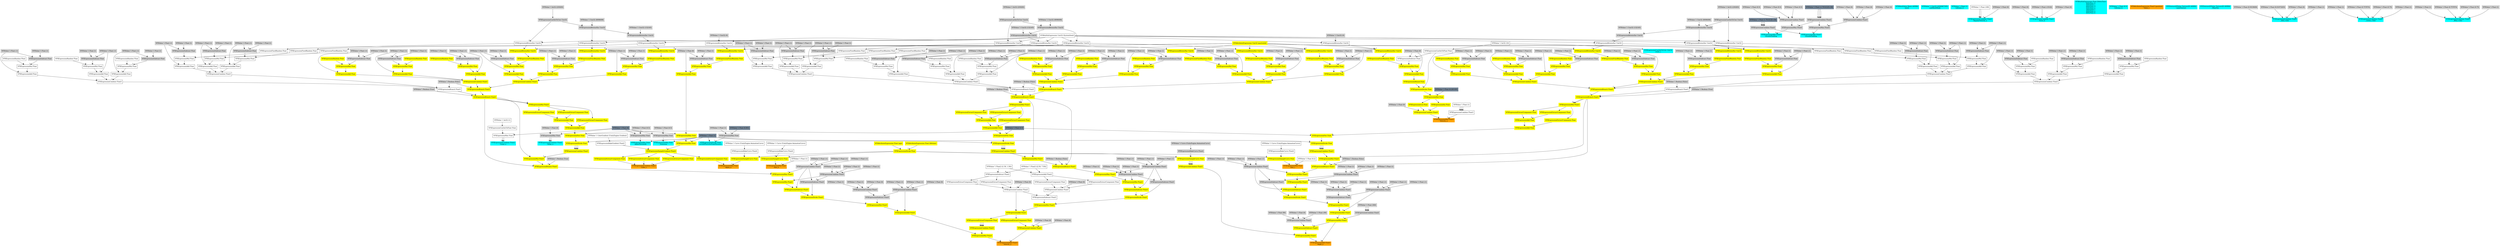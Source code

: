 digraph G {
node0 [shape="box" color="cyan" style="filled" label="VFXExpressionCombine Float2
Count_a"]
node1 [shape="box" label="VFXExpressionMax Float"]
node2 [shape="box" label="VFXExpressionCastIntToFloat Float"]
node3 [shape="box" label="VFXValue`1 Int32 (1)"]
node4 [shape="box" color="lightslategray" style="filled" label="VFXValue`1 Float (0)"]
node5 [shape="box" color="cyan" style="filled" label="VFXExpressionCombine Float2
Delay_a"]
node6 [shape="box" color="lightgray" style="filled" label="VFXExpressionMax Float"]
node7 [shape="box" color="lightgray" style="filled" label="VFXValue`1 Float (0)"]
node8 [shape="box" color="cyan" style="filled" label="VFXExpressionMin Float3
boundsPadding"]
node9 [shape="box" color="lightgray" style="filled" label="VFXExpressionMax Float3"]
node10 [shape="box" color="lightgray" style="filled" label="VFXExpressionCombine Float3"]
node11 [shape="box" color="lightgray" style="filled" label="VFXValue`1 Float (0.5)"]
node12 [shape="box" color="lightgray" style="filled" label="VFXValue`1 Float (0.5)"]
node13 [shape="box" color="lightgray" style="filled" label="VFXValue`1 Float (0.5)"]
node14 [shape="box" color="lightgray" style="filled" label="VFXExpressionCombine Float3"]
node15 [shape="box" color="lightslategray" style="filled" label="VFXValue`1 Float (-1.701412E+38)"]
node16 [shape="box" color="lightgray" style="filled" label="VFXExpressionCombine Float3"]
node17 [shape="box" color="lightslategray" style="filled" label="VFXValue`1 Float (1.701412E+38)"]
node18 [shape="box" color="cyan" style="filled" label="VFXExpressionMin Float3
boundsPadding"]
node19 [shape="box" color="lightgray" style="filled" label="VFXExpressionMax Float3"]
node20 [shape="box" color="lightgray" style="filled" label="VFXExpressionCombine Float3"]
node21 [shape="box" color="lightgray" style="filled" label="VFXValue`1 Float (0)"]
node22 [shape="box" color="lightgray" style="filled" label="VFXValue`1 Float (0)"]
node23 [shape="box" color="lightgray" style="filled" label="VFXValue`1 Float (0)"]
node24 [shape="box" color="cyan" style="filled" label="VFXMeshValue Mesh (40996)
mesh"]
node25 [shape="box" color="cyan" style="filled" label="VFXValue`1 Uint32 (4294967295)
subMeshMask"]
node26 [shape="box" color="orange" style="filled" label="VFXExpressionAdd Float3
Velocity_a"]
node27 [shape="box" color="yellow" style="filled" label="VFXExpressionMul Float3"]
node28 [shape="box" color="yellow" style="filled" label="VFXExpressionCombine Float3"]
node29 [shape="box" color="yellow" style="filled" label="VFXExpressionExtractComponent Float"]
node30 [shape="box" color="yellow" style="filled" label="VFXExpressionAdd Float3"]
node31 [shape="box" label="VFXExpressionCombine Float3"]
node32 [shape="box" label="VFXExpressionExtractComponent Float"]
node33 [shape="box" label="VFXExpressionSubtract Float2"]
node34 [shape="box" label="VFXValue`1 Float2 ((2.50, 7.50))"]
node35 [shape="box" label="VFXValue`1 Float2 ((1.50, 1.50))"]
node36 [shape="box" label="VFXExpressionExtractComponent Float"]
node37 [shape="box" color="lightgray" style="filled" label="VFXValue`1 Float (0)"]
node38 [shape="box" color="yellow" style="filled" label="VFXExpressionMul Float3"]
node39 [shape="box" color="yellow" style="filled" label="VFXExpressionDivide Float3"]
node40 [shape="box" color="yellow" style="filled" label="VFXExpressionSubtract Float3"]
node41 [shape="box" color="yellow" style="filled" label="VFXExpressionMin Float3"]
node42 [shape="box" color="yellow" style="filled" label="VFXExpressionMax Float3"]
node43 [shape="box" color="yellow" style="filled" label="VFXExpressionBranch Float3"]
node44 [shape="box" color="lightgray" style="filled" label="VFXValue`1 Boolean (False)"]
node45 [shape="box" color="yellow" style="filled" label="VFXExpressionMul Float3"]
node46 [shape="box" color="yellow" style="filled" label="VFXExpressionBranch Float3"]
node47 [shape="box" color="lightgray" style="filled" label="VFXValue`1 Boolean (True)"]
node48 [shape="box" color="yellow" style="filled" label="VFXExpressionBranch Float3"]
node49 [shape="box" color="lightgray" style="filled" label="VFXValue`1 Boolean (False)"]
node50 [shape="box" color="yellow" style="filled" label="VFXExpressionCombine Float3"]
node51 [shape="box" color="yellow" style="filled" label="VFXExpressionAdd Float"]
node52 [shape="box" color="lightgray" style="filled" label="VFXValue`1 Float (-1)"]
node53 [shape="box" color="yellow" style="filled" label="VFXExpressionMul Float"]
node54 [shape="box" color="yellow" style="filled" label="VFXExpressionFixedRandom Float"]
node55 [shape="box" color="yellow" style="filled" label="VFXExpressionBitwiseXor Uint32"]
node56 [shape="box" color="yellow" style="filled" label="VFXAttributeExpression Uint32 (particleId)"]
node57 [shape="box" label="VFXExpressionBitwiseXor Uint32"]
node58 [shape="box" color="lightgray" style="filled" label="VFXExpressionCastIntToUint Uint32"]
node59 [shape="box" color="lightgray" style="filled" label="VFXValue`1 Int32 (230283)"]
node60 [shape="box" label="VFXBuiltInExpression Uint32 (SystemSeed)"]
node61 [shape="box" color="lightgray" style="filled" label="VFXExpressionSubtract Float"]
node62 [shape="box" color="lightgray" style="filled" label="VFXValue`1 Float (1)"]
node63 [shape="box" color="yellow" style="filled" label="VFXExpressionAdd Float"]
node64 [shape="box" color="lightgray" style="filled" label="VFXValue`1 Float (-1)"]
node65 [shape="box" color="yellow" style="filled" label="VFXExpressionMul Float"]
node66 [shape="box" color="yellow" style="filled" label="VFXExpressionFixedRandom Float"]
node67 [shape="box" color="yellow" style="filled" label="VFXExpressionBitwiseXor Uint32"]
node68 [shape="box" label="VFXExpressionBitwiseXor Uint32"]
node69 [shape="box" color="lightgray" style="filled" label="VFXExpressionBitwiseXor Uint32"]
node70 [shape="box" color="lightgray" style="filled" label="VFXValue`1 Uint32 (8098498)"]
node71 [shape="box" color="lightgray" style="filled" label="VFXExpressionSubtract Float"]
node72 [shape="box" color="lightgray" style="filled" label="VFXValue`1 Float (1)"]
node73 [shape="box" color="yellow" style="filled" label="VFXExpressionAdd Float"]
node74 [shape="box" color="lightgray" style="filled" label="VFXValue`1 Float (-1)"]
node75 [shape="box" color="yellow" style="filled" label="VFXExpressionMul Float"]
node76 [shape="box" color="yellow" style="filled" label="VFXExpressionFixedRandom Float"]
node77 [shape="box" color="yellow" style="filled" label="VFXExpressionBitwiseXor Uint32"]
node78 [shape="box" label="VFXExpressionBitwiseXor Uint32"]
node79 [shape="box" color="lightgray" style="filled" label="VFXExpressionBitwiseXor Uint32"]
node80 [shape="box" color="lightgray" style="filled" label="VFXValue`1 Uint32 (132165)"]
node81 [shape="box" color="lightgray" style="filled" label="VFXExpressionSubtract Float"]
node82 [shape="box" color="lightgray" style="filled" label="VFXValue`1 Float (1)"]
node83 [shape="box" color="yellow" style="filled" label="VFXExpressionCombine Float3"]
node84 [shape="box" color="yellow" style="filled" label="VFXExpressionAdd Float"]
node85 [shape="box" color="lightgray" style="filled" label="VFXValue`1 Float (-1)"]
node86 [shape="box" color="yellow" style="filled" label="VFXExpressionMul Float"]
node87 [shape="box" color="yellow" style="filled" label="VFXExpressionRandom Float"]
node88 [shape="box" color="lightgray" style="filled" label="VFXExpressionSubtract Float"]
node89 [shape="box" color="lightgray" style="filled" label="VFXValue`1 Float (1)"]
node90 [shape="box" color="yellow" style="filled" label="VFXExpressionAdd Float"]
node91 [shape="box" color="lightgray" style="filled" label="VFXValue`1 Float (-1)"]
node92 [shape="box" color="yellow" style="filled" label="VFXExpressionMul Float"]
node93 [shape="box" color="yellow" style="filled" label="VFXExpressionRandom Float"]
node94 [shape="box" color="lightgray" style="filled" label="VFXExpressionSubtract Float"]
node95 [shape="box" color="lightgray" style="filled" label="VFXValue`1 Float (1)"]
node96 [shape="box" color="yellow" style="filled" label="VFXExpressionAdd Float"]
node97 [shape="box" color="lightgray" style="filled" label="VFXValue`1 Float (-1)"]
node98 [shape="box" color="yellow" style="filled" label="VFXExpressionMul Float"]
node99 [shape="box" color="yellow" style="filled" label="VFXExpressionRandom Float"]
node100 [shape="box" color="lightgray" style="filled" label="VFXExpressionSubtract Float"]
node101 [shape="box" color="lightgray" style="filled" label="VFXValue`1 Float (1)"]
node102 [shape="box" label="VFXExpressionBranch Float3"]
node103 [shape="box" label="VFXExpressionCombine Float3"]
node104 [shape="box" label="VFXExpressionAdd Float"]
node105 [shape="box" color="lightgray" style="filled" label="VFXValue`1 Float (-1)"]
node106 [shape="box" label="VFXExpressionMul Float"]
node107 [shape="box" label="VFXExpressionFixedRandom Float"]
node108 [shape="box" color="lightgray" style="filled" label="VFXExpressionSubtract Float"]
node109 [shape="box" color="lightgray" style="filled" label="VFXValue`1 Float (1)"]
node110 [shape="box" label="VFXExpressionAdd Float"]
node111 [shape="box" color="lightgray" style="filled" label="VFXValue`1 Float (-1)"]
node112 [shape="box" label="VFXExpressionMul Float"]
node113 [shape="box" label="VFXExpressionFixedRandom Float"]
node114 [shape="box" color="lightgray" style="filled" label="VFXExpressionSubtract Float"]
node115 [shape="box" color="lightgray" style="filled" label="VFXValue`1 Float (1)"]
node116 [shape="box" label="VFXExpressionAdd Float"]
node117 [shape="box" color="lightgray" style="filled" label="VFXValue`1 Float (-1)"]
node118 [shape="box" label="VFXExpressionMul Float"]
node119 [shape="box" label="VFXExpressionFixedRandom Float"]
node120 [shape="box" color="lightgray" style="filled" label="VFXExpressionSubtract Float"]
node121 [shape="box" color="lightgray" style="filled" label="VFXValue`1 Float (1)"]
node122 [shape="box" label="VFXExpressionCombine Float3"]
node123 [shape="box" label="VFXExpressionAdd Float"]
node124 [shape="box" color="lightgray" style="filled" label="VFXValue`1 Float (-1)"]
node125 [shape="box" label="VFXExpressionMul Float"]
node126 [shape="box" label="VFXExpressionRandom Float"]
node127 [shape="box" color="lightgray" style="filled" label="VFXExpressionSubtract Float"]
node128 [shape="box" color="lightgray" style="filled" label="VFXValue`1 Float (1)"]
node129 [shape="box" label="VFXExpressionAdd Float"]
node130 [shape="box" color="lightgray" style="filled" label="VFXValue`1 Float (-1)"]
node131 [shape="box" label="VFXExpressionMul Float"]
node132 [shape="box" label="VFXExpressionRandom Float"]
node133 [shape="box" color="lightgray" style="filled" label="VFXExpressionSubtract Float"]
node134 [shape="box" color="lightgray" style="filled" label="VFXValue`1 Float (1)"]
node135 [shape="box" label="VFXExpressionAdd Float"]
node136 [shape="box" color="lightgray" style="filled" label="VFXValue`1 Float (-1)"]
node137 [shape="box" label="VFXExpressionMul Float"]
node138 [shape="box" label="VFXExpressionRandom Float"]
node139 [shape="box" color="lightgray" style="filled" label="VFXExpressionSubtract Float"]
node140 [shape="box" color="lightgray" style="filled" label="VFXValue`1 Float (1)"]
node141 [shape="box" color="yellow" style="filled" label="VFXExpressionCombine Float3"]
node142 [shape="box" color="yellow" style="filled" label="VFXExpressionDivide Float"]
node143 [shape="box" color="lightslategray" style="filled" label="VFXValue`1 Float (1)"]
node144 [shape="box" color="yellow" style="filled" label="VFXExpressionPow Float"]
node145 [shape="box" color="yellow" style="filled" label="VFXExpressionAdd Float"]
node146 [shape="box" color="yellow" style="filled" label="VFXExpressionAdd Float"]
node147 [shape="box" color="yellow" style="filled" label="VFXExpressionExtractComponent Float"]
node148 [shape="box" color="yellow" style="filled" label="VFXExpressionMul Float3"]
node149 [shape="box" color="yellow" style="filled" label="VFXExpressionExtractComponent Float"]
node150 [shape="box" color="yellow" style="filled" label="VFXExpressionExtractComponent Float"]
node151 [shape="box" color="lightslategray" style="filled" label="VFXValue`1 Float (0.5)"]
node152 [shape="box" color="lightgray" style="filled" label="VFXExpressionCombine Float3"]
node153 [shape="box" color="lightgray" style="filled" label="VFXValue`1 Float (-1)"]
node154 [shape="box" color="lightgray" style="filled" label="VFXValue`1 Float (-1)"]
node155 [shape="box" color="lightgray" style="filled" label="VFXValue`1 Float (-1)"]
node156 [shape="box" color="lightgray" style="filled" label="VFXExpressionCombine Float3"]
node157 [shape="box" color="lightgray" style="filled" label="VFXValue`1 Float (1)"]
node158 [shape="box" color="lightgray" style="filled" label="VFXValue`1 Float (1)"]
node159 [shape="box" color="lightgray" style="filled" label="VFXValue`1 Float (1)"]
node160 [shape="box" color="lightgray" style="filled" label="VFXExpressionSubtract Float3"]
node161 [shape="box" label="VFXExpressionSubtract Float3"]
node162 [shape="box" label="VFXExpressionCombine Float3"]
node163 [shape="box" label="VFXExpressionExtractComponent Float"]
node164 [shape="box" label="VFXExpressionAdd Float2"]
node165 [shape="box" label="VFXExpressionExtractComponent Float"]
node166 [shape="box" color="lightgray" style="filled" label="VFXValue`1 Float (0)"]
node167 [shape="box" color="yellow" style="filled" label="VFXExpressionAdd Float3"]
node168 [shape="box" color="lightgray" style="filled" label="VFXExpressionCombine Float3"]
node169 [shape="box" color="lightgray" style="filled" label="VFXValue`1 Float (-1)"]
node170 [shape="box" color="lightgray" style="filled" label="VFXValue`1 Float (0)"]
node171 [shape="box" color="lightgray" style="filled" label="VFXValue`1 Float (-1)"]
node172 [shape="box" color="yellow" style="filled" label="VFXExpressionMul Float3"]
node173 [shape="box" color="yellow" style="filled" label="VFXExpressionDivide Float3"]
node174 [shape="box" color="yellow" style="filled" label="VFXExpressionSubtract Float3"]
node175 [shape="box" color="yellow" style="filled" label="VFXExpressionMin Float3"]
node176 [shape="box" color="yellow" style="filled" label="VFXExpressionMax Float3"]
node177 [shape="box" color="yellow" style="filled" label="VFXExpressionBranch Float3"]
node178 [shape="box" color="lightgray" style="filled" label="VFXValue`1 Boolean (True)"]
node179 [shape="box" color="yellow" style="filled" label="VFXExpressionMul Float3"]
node180 [shape="box" color="yellow" style="filled" label="VFXExpressionBranch Float3"]
node181 [shape="box" color="lightgray" style="filled" label="VFXValue`1 Boolean (True)"]
node182 [shape="box" color="yellow" style="filled" label="VFXExpressionBranch Float3"]
node183 [shape="box" color="lightgray" style="filled" label="VFXValue`1 Boolean (False)"]
node184 [shape="box" color="yellow" style="filled" label="VFXExpressionCombine Float3"]
node185 [shape="box" color="yellow" style="filled" label="VFXExpressionAdd Float"]
node186 [shape="box" color="lightgray" style="filled" label="VFXValue`1 Float (-1)"]
node187 [shape="box" color="yellow" style="filled" label="VFXExpressionMul Float"]
node188 [shape="box" color="yellow" style="filled" label="VFXExpressionFixedRandom Float"]
node189 [shape="box" color="yellow" style="filled" label="VFXExpressionBitwiseXor Uint32"]
node190 [shape="box" label="VFXExpressionBitwiseXor Uint32"]
node191 [shape="box" color="lightgray" style="filled" label="VFXExpressionCastIntToUint Uint32"]
node192 [shape="box" color="lightgray" style="filled" label="VFXValue`1 Int32 (230283)"]
node193 [shape="box" color="lightgray" style="filled" label="VFXExpressionSubtract Float"]
node194 [shape="box" color="lightgray" style="filled" label="VFXValue`1 Float (1)"]
node195 [shape="box" color="yellow" style="filled" label="VFXExpressionAdd Float"]
node196 [shape="box" color="lightgray" style="filled" label="VFXValue`1 Float (-1)"]
node197 [shape="box" color="yellow" style="filled" label="VFXExpressionMul Float"]
node198 [shape="box" color="yellow" style="filled" label="VFXExpressionFixedRandom Float"]
node199 [shape="box" color="yellow" style="filled" label="VFXExpressionBitwiseXor Uint32"]
node200 [shape="box" label="VFXExpressionBitwiseXor Uint32"]
node201 [shape="box" color="lightgray" style="filled" label="VFXExpressionBitwiseXor Uint32"]
node202 [shape="box" color="lightgray" style="filled" label="VFXValue`1 Uint32 (8098498)"]
node203 [shape="box" color="lightgray" style="filled" label="VFXExpressionSubtract Float"]
node204 [shape="box" color="lightgray" style="filled" label="VFXValue`1 Float (1)"]
node205 [shape="box" color="yellow" style="filled" label="VFXExpressionAdd Float"]
node206 [shape="box" color="lightgray" style="filled" label="VFXValue`1 Float (-1)"]
node207 [shape="box" color="yellow" style="filled" label="VFXExpressionMul Float"]
node208 [shape="box" color="yellow" style="filled" label="VFXExpressionFixedRandom Float"]
node209 [shape="box" color="yellow" style="filled" label="VFXExpressionBitwiseXor Uint32"]
node210 [shape="box" label="VFXExpressionBitwiseXor Uint32"]
node211 [shape="box" color="lightgray" style="filled" label="VFXExpressionBitwiseXor Uint32"]
node212 [shape="box" color="lightgray" style="filled" label="VFXValue`1 Uint32 (132165)"]
node213 [shape="box" color="lightgray" style="filled" label="VFXExpressionSubtract Float"]
node214 [shape="box" color="lightgray" style="filled" label="VFXValue`1 Float (1)"]
node215 [shape="box" color="yellow" style="filled" label="VFXExpressionCombine Float3"]
node216 [shape="box" color="yellow" style="filled" label="VFXExpressionAdd Float"]
node217 [shape="box" color="lightgray" style="filled" label="VFXValue`1 Float (-1)"]
node218 [shape="box" color="yellow" style="filled" label="VFXExpressionMul Float"]
node219 [shape="box" color="yellow" style="filled" label="VFXExpressionRandom Float"]
node220 [shape="box" color="lightgray" style="filled" label="VFXExpressionSubtract Float"]
node221 [shape="box" color="lightgray" style="filled" label="VFXValue`1 Float (1)"]
node222 [shape="box" color="yellow" style="filled" label="VFXExpressionAdd Float"]
node223 [shape="box" color="lightgray" style="filled" label="VFXValue`1 Float (-1)"]
node224 [shape="box" color="yellow" style="filled" label="VFXExpressionMul Float"]
node225 [shape="box" color="yellow" style="filled" label="VFXExpressionRandom Float"]
node226 [shape="box" color="lightgray" style="filled" label="VFXExpressionSubtract Float"]
node227 [shape="box" color="lightgray" style="filled" label="VFXValue`1 Float (1)"]
node228 [shape="box" color="yellow" style="filled" label="VFXExpressionAdd Float"]
node229 [shape="box" color="lightgray" style="filled" label="VFXValue`1 Float (-1)"]
node230 [shape="box" color="yellow" style="filled" label="VFXExpressionMul Float"]
node231 [shape="box" color="yellow" style="filled" label="VFXExpressionRandom Float"]
node232 [shape="box" color="lightgray" style="filled" label="VFXExpressionSubtract Float"]
node233 [shape="box" color="lightgray" style="filled" label="VFXValue`1 Float (1)"]
node234 [shape="box" label="VFXExpressionBranch Float3"]
node235 [shape="box" label="VFXExpressionCombine Float3"]
node236 [shape="box" label="VFXExpressionAdd Float"]
node237 [shape="box" color="lightgray" style="filled" label="VFXValue`1 Float (-1)"]
node238 [shape="box" label="VFXExpressionMul Float"]
node239 [shape="box" label="VFXExpressionFixedRandom Float"]
node240 [shape="box" color="lightgray" style="filled" label="VFXExpressionSubtract Float"]
node241 [shape="box" color="lightgray" style="filled" label="VFXValue`1 Float (1)"]
node242 [shape="box" label="VFXExpressionAdd Float"]
node243 [shape="box" color="lightgray" style="filled" label="VFXValue`1 Float (-1)"]
node244 [shape="box" label="VFXExpressionMul Float"]
node245 [shape="box" label="VFXExpressionFixedRandom Float"]
node246 [shape="box" color="lightgray" style="filled" label="VFXExpressionSubtract Float"]
node247 [shape="box" color="lightgray" style="filled" label="VFXValue`1 Float (1)"]
node248 [shape="box" label="VFXExpressionAdd Float"]
node249 [shape="box" color="lightgray" style="filled" label="VFXValue`1 Float (-1)"]
node250 [shape="box" label="VFXExpressionMul Float"]
node251 [shape="box" label="VFXExpressionFixedRandom Float"]
node252 [shape="box" color="lightgray" style="filled" label="VFXExpressionSubtract Float"]
node253 [shape="box" color="lightgray" style="filled" label="VFXValue`1 Float (1)"]
node254 [shape="box" label="VFXExpressionCombine Float3"]
node255 [shape="box" label="VFXExpressionAdd Float"]
node256 [shape="box" color="lightgray" style="filled" label="VFXValue`1 Float (-1)"]
node257 [shape="box" label="VFXExpressionMul Float"]
node258 [shape="box" label="VFXExpressionRandom Float"]
node259 [shape="box" color="lightgray" style="filled" label="VFXExpressionSubtract Float"]
node260 [shape="box" color="lightgray" style="filled" label="VFXValue`1 Float (1)"]
node261 [shape="box" label="VFXExpressionAdd Float"]
node262 [shape="box" color="lightgray" style="filled" label="VFXValue`1 Float (-1)"]
node263 [shape="box" label="VFXExpressionMul Float"]
node264 [shape="box" label="VFXExpressionRandom Float"]
node265 [shape="box" color="lightgray" style="filled" label="VFXExpressionSubtract Float"]
node266 [shape="box" color="lightgray" style="filled" label="VFXValue`1 Float (1)"]
node267 [shape="box" label="VFXExpressionAdd Float"]
node268 [shape="box" color="lightgray" style="filled" label="VFXValue`1 Float (-1)"]
node269 [shape="box" label="VFXExpressionMul Float"]
node270 [shape="box" label="VFXExpressionRandom Float"]
node271 [shape="box" color="lightgray" style="filled" label="VFXExpressionSubtract Float"]
node272 [shape="box" color="lightgray" style="filled" label="VFXValue`1 Float (1)"]
node273 [shape="box" color="yellow" style="filled" label="VFXExpressionCombine Float3"]
node274 [shape="box" color="yellow" style="filled" label="VFXExpressionDivide Float"]
node275 [shape="box" color="yellow" style="filled" label="VFXExpressionPow Float"]
node276 [shape="box" color="yellow" style="filled" label="VFXExpressionAdd Float"]
node277 [shape="box" color="yellow" style="filled" label="VFXExpressionAdd Float"]
node278 [shape="box" color="yellow" style="filled" label="VFXExpressionExtractComponent Float"]
node279 [shape="box" color="yellow" style="filled" label="VFXExpressionMul Float3"]
node280 [shape="box" color="yellow" style="filled" label="VFXExpressionExtractComponent Float"]
node281 [shape="box" color="yellow" style="filled" label="VFXExpressionExtractComponent Float"]
node282 [shape="box" color="lightgray" style="filled" label="VFXExpressionCombine Float3"]
node283 [shape="box" color="lightgray" style="filled" label="VFXValue`1 Float (-1)"]
node284 [shape="box" color="lightgray" style="filled" label="VFXValue`1 Float (-1)"]
node285 [shape="box" color="lightgray" style="filled" label="VFXValue`1 Float (-1)"]
node286 [shape="box" color="lightgray" style="filled" label="VFXExpressionCombine Float3"]
node287 [shape="box" color="lightgray" style="filled" label="VFXValue`1 Float (1)"]
node288 [shape="box" color="lightgray" style="filled" label="VFXValue`1 Float (1)"]
node289 [shape="box" color="lightgray" style="filled" label="VFXValue`1 Float (1)"]
node290 [shape="box" color="lightgray" style="filled" label="VFXExpressionSubtract Float3"]
node291 [shape="box" color="lightgray" style="filled" label="VFXExpressionSubtract Float3"]
node292 [shape="box" color="lightgray" style="filled" label="VFXExpressionCombine Float3"]
node293 [shape="box" color="lightgray" style="filled" label="VFXValue`1 Float (1)"]
node294 [shape="box" color="lightgray" style="filled" label="VFXValue`1 Float (0)"]
node295 [shape="box" color="lightgray" style="filled" label="VFXValue`1 Float (1)"]
node296 [shape="box" color="yellow" style="filled" label="VFXExpressionCombine Float3"]
node297 [shape="box" color="lightgray" style="filled" label="VFXValue`1 Float (0)"]
node298 [shape="box" color="yellow" style="filled" label="VFXExpressionExtractComponent Float"]
node299 [shape="box" color="lightgray" style="filled" label="VFXValue`1 Float (0)"]
node300 [shape="box" color="cyan" style="filled" label="VFXValue`1 Float (1)
Lifetime_b"]
node301 [shape="box" color="cyan" style="filled" label="VFXExpressionCombine Float3
AngularVelocity_a"]
node302 [shape="box" label="VFXValue`1 Float (180)"]
node303 [shape="box" color="lightgray" style="filled" label="VFXValue`1 Float (0)"]
node304 [shape="box" color="cyan" style="filled" label="VFXExpressionCombine Float3
Force_b"]
node305 [shape="box" color="lightgray" style="filled" label="VFXValue`1 Float (0)"]
node306 [shape="box" color="lightgray" style="filled" label="VFXValue`1 Float (-19.62)"]
node307 [shape="box" color="lightgray" style="filled" label="VFXValue`1 Float (0)"]
node308 [shape="box" color="cyan" style="filled" label="VFXBuiltInExpression Float (DeltaTime)
deltaTime_b
deltaTime_c
deltaTime_d
deltaTime_e
deltaTime_f
deltaTime_a
deltaTime_b"]
node309 [shape="box" color="cyan" style="filled" label="VFXExpressionCastIntToUint Uint32
count_c"]
node310 [shape="box" label="VFXValue`1 Int32 (16)"]
node311 [shape="box" color="orange" style="filled" label="VFXExpressionMul Float3
Velocity_a"]
node312 [shape="box" color="yellow" style="filled" label="VFXExpressionCombine Float3"]
node313 [shape="box" color="yellow" style="filled" label="VFXExpressionSin Float"]
node314 [shape="box" color="yellow" style="filled" label="VFXExpressionMul Float"]
node315 [shape="box" color="yellow" style="filled" label="VFXExpressionDivide Float"]
node316 [shape="box" color="yellow" style="filled" label="VFXExpressionRound Float"]
node317 [shape="box" color="yellow" style="filled" label="VFXExpressionAdd Float"]
node318 [shape="box" color="lightgray" style="filled" label="VFXValue`1 Float (0)"]
node319 [shape="box" color="yellow" style="filled" label="VFXExpressionMul Float"]
node320 [shape="box" color="yellow" style="filled" label="VFXExpressionFixedRandom Float"]
node321 [shape="box" color="yellow" style="filled" label="VFXExpressionBitwiseXor Uint32"]
node322 [shape="box" label="VFXExpressionBitwiseXor Uint32"]
node323 [shape="box" color="lightgray" style="filled" label="VFXValue`1 Uint32 (0)"]
node324 [shape="box" label="VFXExpressionSubtract Float"]
node325 [shape="box" label="VFXExpressionCastIntToFloat Float"]
node326 [shape="box" color="lightslategray" style="filled" label="VFXValue`1 Float (6.283185)"]
node327 [shape="box" color="yellow" style="filled" label="VFXExpressionCos Float"]
node328 [shape="box" color="lightgray" style="filled" label="VFXValue`1 Float (0)"]
node329 [shape="box" label="VFXExpressionCombine Float3"]
node330 [shape="box" label="VFXValue`1 Float (1)"]
node331 [shape="box" color="cyan" style="filled" label="VFXValue`1 Float (0.5)
Lifetime_b"]
node332 [shape="box" color="orange" style="filled" label="VFXAttributeExpression Float3 (position)
Value_c"]
node333 [shape="box" color="orange" style="filled" label="VFXExpressionMul Float
Size_b"]
node334 [shape="box" color="yellow" style="filled" label="VFXExpressionSampleCurve Float"]
node335 [shape="box" label="VFXExpressionBakeCurve Float4"]
node336 [shape="box" label="VFXValue`1 Curve (UnityEngine.AnimationCurve)"]
node337 [shape="box" color="yellow" style="filled" label="VFXExpressionDivide Float"]
node338 [shape="box" color="yellow" style="filled" label="VFXAttributeExpression Float (age)"]
node339 [shape="box" color="yellow" style="filled" label="VFXAttributeExpression Float (lifetime)"]
node340 [shape="box" label="VFXValue`1 Float (1)"]
node341 [shape="box" color="orange" style="filled" label="VFXExpressionCombine Float3
Color_c"]
node342 [shape="box" color="yellow" style="filled" label="VFXExpressionExtractComponent Float"]
node343 [shape="box" color="yellow" style="filled" label="VFXExpressionSampleGradient Float4"]
node344 [shape="box" label="VFXExpressionBakeGradient Float2"]
node345 [shape="box" label="VFXValue`1 ColorGradient (UnityEngine.Gradient)"]
node346 [shape="box" color="yellow" style="filled" label="VFXExpressionMin Float"]
node347 [shape="box" color="yellow" style="filled" label="VFXExpressionMax Float"]
node348 [shape="box" color="yellow" style="filled" label="VFXExpressionAdd Float"]
node349 [shape="box" color="lightgray" style="filled" label="VFXValue`1 Float (0)"]
node350 [shape="box" color="yellow" style="filled" label="VFXExpressionMul Float"]
node351 [shape="box" color="yellow" style="filled" label="VFXExpressionFixedRandom Float"]
node352 [shape="box" color="yellow" style="filled" label="VFXExpressionBitwiseXor Uint32"]
node353 [shape="box" label="VFXExpressionBitwiseXor Uint32"]
node354 [shape="box" color="lightgray" style="filled" label="VFXValue`1 Uint32 (0)"]
node355 [shape="box" color="lightgray" style="filled" label="VFXExpressionSubtract Float"]
node356 [shape="box" color="lightgray" style="filled" label="VFXValue`1 Float (1)"]
node357 [shape="box" color="yellow" style="filled" label="VFXExpressionExtractComponent Float"]
node358 [shape="box" color="yellow" style="filled" label="VFXExpressionExtractComponent Float"]
node359 [shape="box" color="orange" style="filled" label="VFXExpressionMul Float
Alpha_d"]
node360 [shape="box" color="yellow" style="filled" label="VFXExpressionExtractComponent Float"]
node361 [shape="box" color="yellow" style="filled" label="VFXExpressionSampleCurve Float"]
node362 [shape="box" label="VFXExpressionBakeCurve Float4"]
node363 [shape="box" label="VFXValue`1 Curve (UnityEngine.AnimationCurve)"]
node364 [shape="box" color="cyan" style="filled" label="VFXExpressionMin Float
alphaThreshold"]
node365 [shape="box" color="lightgray" style="filled" label="VFXExpressionMax Float"]
node366 [shape="box" color="lightgray" style="filled" label="VFXValue`1 Float (0.5)"]
node367 [shape="box" color="cyan" style="filled" label="VFXExpressionDivide Float
invSoftParticlesFadeDistance"]
node368 [shape="box" color="lightgray" style="filled" label="VFXExpressionMax Float"]
node369 [shape="box" color="lightgray" style="filled" label="VFXValue`1 Float (1)"]
node370 [shape="box" color="lightslategray" style="filled" label="VFXValue`1 Float (0.001)"]
node371 [shape="box" color="cyan" style="filled" label="VFXTexture2DValue Texture2D (40992)
mainTexture"]
node372 [shape="box" color="orange" style="filled" label="VFXExpressionAdd Float3
Angle_a"]
node373 [shape="box" color="yellow" style="filled" label="VFXExpressionMul Float3"]
node374 [shape="box" color="yellow" style="filled" label="VFXExpressionAdd Float3"]
node375 [shape="box" color="lightgray" style="filled" label="VFXExpressionCombine Float3"]
node376 [shape="box" color="lightgray" style="filled" label="VFXValue`1 Float (-1)"]
node377 [shape="box" color="lightgray" style="filled" label="VFXValue`1 Float (-1)"]
node378 [shape="box" color="lightgray" style="filled" label="VFXValue`1 Float (-1)"]
node379 [shape="box" color="yellow" style="filled" label="VFXExpressionMul Float3"]
node380 [shape="box" color="yellow" style="filled" label="VFXExpressionDivide Float3"]
node381 [shape="box" color="yellow" style="filled" label="VFXExpressionSubtract Float3"]
node382 [shape="box" color="yellow" style="filled" label="VFXExpressionMin Float3"]
node383 [shape="box" color="yellow" style="filled" label="VFXExpressionMax Float3"]
node384 [shape="box" color="yellow" style="filled" label="VFXExpressionBranch Float3"]
node385 [shape="box" color="lightgray" style="filled" label="VFXValue`1 Boolean (False)"]
node386 [shape="box" color="yellow" style="filled" label="VFXExpressionMul Float3"]
node387 [shape="box" color="yellow" style="filled" label="VFXExpressionBranch Float3"]
node388 [shape="box" color="lightgray" style="filled" label="VFXValue`1 Boolean (True)"]
node389 [shape="box" color="yellow" style="filled" label="VFXExpressionBranch Float3"]
node390 [shape="box" color="lightgray" style="filled" label="VFXValue`1 Boolean (False)"]
node391 [shape="box" color="yellow" style="filled" label="VFXExpressionCombine Float3"]
node392 [shape="box" color="yellow" style="filled" label="VFXExpressionAdd Float"]
node393 [shape="box" color="lightgray" style="filled" label="VFXValue`1 Float (-1)"]
node394 [shape="box" color="yellow" style="filled" label="VFXExpressionMul Float"]
node395 [shape="box" color="yellow" style="filled" label="VFXExpressionFixedRandom Float"]
node396 [shape="box" color="yellow" style="filled" label="VFXExpressionBitwiseXor Uint32"]
node397 [shape="box" label="VFXExpressionBitwiseXor Uint32"]
node398 [shape="box" color="lightgray" style="filled" label="VFXExpressionCastIntToUint Uint32"]
node399 [shape="box" color="lightgray" style="filled" label="VFXValue`1 Int32 (230283)"]
node400 [shape="box" color="lightgray" style="filled" label="VFXExpressionSubtract Float"]
node401 [shape="box" color="lightgray" style="filled" label="VFXValue`1 Float (1)"]
node402 [shape="box" color="yellow" style="filled" label="VFXExpressionAdd Float"]
node403 [shape="box" color="lightgray" style="filled" label="VFXValue`1 Float (-1)"]
node404 [shape="box" color="yellow" style="filled" label="VFXExpressionMul Float"]
node405 [shape="box" color="yellow" style="filled" label="VFXExpressionFixedRandom Float"]
node406 [shape="box" color="yellow" style="filled" label="VFXExpressionBitwiseXor Uint32"]
node407 [shape="box" label="VFXExpressionBitwiseXor Uint32"]
node408 [shape="box" color="lightgray" style="filled" label="VFXExpressionBitwiseXor Uint32"]
node409 [shape="box" color="lightgray" style="filled" label="VFXValue`1 Uint32 (8098498)"]
node410 [shape="box" color="lightgray" style="filled" label="VFXExpressionSubtract Float"]
node411 [shape="box" color="lightgray" style="filled" label="VFXValue`1 Float (1)"]
node412 [shape="box" color="yellow" style="filled" label="VFXExpressionAdd Float"]
node413 [shape="box" color="lightgray" style="filled" label="VFXValue`1 Float (-1)"]
node414 [shape="box" color="yellow" style="filled" label="VFXExpressionMul Float"]
node415 [shape="box" color="yellow" style="filled" label="VFXExpressionFixedRandom Float"]
node416 [shape="box" color="yellow" style="filled" label="VFXExpressionBitwiseXor Uint32"]
node417 [shape="box" label="VFXExpressionBitwiseXor Uint32"]
node418 [shape="box" color="lightgray" style="filled" label="VFXExpressionBitwiseXor Uint32"]
node419 [shape="box" color="lightgray" style="filled" label="VFXValue`1 Uint32 (132165)"]
node420 [shape="box" color="lightgray" style="filled" label="VFXExpressionSubtract Float"]
node421 [shape="box" color="lightgray" style="filled" label="VFXValue`1 Float (1)"]
node422 [shape="box" color="yellow" style="filled" label="VFXExpressionCombine Float3"]
node423 [shape="box" color="yellow" style="filled" label="VFXExpressionAdd Float"]
node424 [shape="box" color="lightgray" style="filled" label="VFXValue`1 Float (-1)"]
node425 [shape="box" color="yellow" style="filled" label="VFXExpressionMul Float"]
node426 [shape="box" color="yellow" style="filled" label="VFXExpressionRandom Float"]
node427 [shape="box" color="lightgray" style="filled" label="VFXExpressionSubtract Float"]
node428 [shape="box" color="lightgray" style="filled" label="VFXValue`1 Float (1)"]
node429 [shape="box" color="yellow" style="filled" label="VFXExpressionAdd Float"]
node430 [shape="box" color="lightgray" style="filled" label="VFXValue`1 Float (-1)"]
node431 [shape="box" color="yellow" style="filled" label="VFXExpressionMul Float"]
node432 [shape="box" color="yellow" style="filled" label="VFXExpressionRandom Float"]
node433 [shape="box" color="lightgray" style="filled" label="VFXExpressionSubtract Float"]
node434 [shape="box" color="lightgray" style="filled" label="VFXValue`1 Float (1)"]
node435 [shape="box" color="yellow" style="filled" label="VFXExpressionAdd Float"]
node436 [shape="box" color="lightgray" style="filled" label="VFXValue`1 Float (-1)"]
node437 [shape="box" color="yellow" style="filled" label="VFXExpressionMul Float"]
node438 [shape="box" color="yellow" style="filled" label="VFXExpressionRandom Float"]
node439 [shape="box" color="lightgray" style="filled" label="VFXExpressionSubtract Float"]
node440 [shape="box" color="lightgray" style="filled" label="VFXValue`1 Float (1)"]
node441 [shape="box" label="VFXExpressionBranch Float3"]
node442 [shape="box" label="VFXExpressionCombine Float3"]
node443 [shape="box" label="VFXExpressionAdd Float"]
node444 [shape="box" color="lightgray" style="filled" label="VFXValue`1 Float (-1)"]
node445 [shape="box" label="VFXExpressionMul Float"]
node446 [shape="box" label="VFXExpressionFixedRandom Float"]
node447 [shape="box" color="lightgray" style="filled" label="VFXExpressionSubtract Float"]
node448 [shape="box" color="lightgray" style="filled" label="VFXValue`1 Float (1)"]
node449 [shape="box" label="VFXExpressionAdd Float"]
node450 [shape="box" color="lightgray" style="filled" label="VFXValue`1 Float (-1)"]
node451 [shape="box" label="VFXExpressionMul Float"]
node452 [shape="box" label="VFXExpressionFixedRandom Float"]
node453 [shape="box" color="lightgray" style="filled" label="VFXExpressionSubtract Float"]
node454 [shape="box" color="lightgray" style="filled" label="VFXValue`1 Float (1)"]
node455 [shape="box" label="VFXExpressionAdd Float"]
node456 [shape="box" color="lightgray" style="filled" label="VFXValue`1 Float (-1)"]
node457 [shape="box" label="VFXExpressionMul Float"]
node458 [shape="box" label="VFXExpressionFixedRandom Float"]
node459 [shape="box" color="lightgray" style="filled" label="VFXExpressionSubtract Float"]
node460 [shape="box" color="lightgray" style="filled" label="VFXValue`1 Float (1)"]
node461 [shape="box" label="VFXExpressionCombine Float3"]
node462 [shape="box" label="VFXExpressionAdd Float"]
node463 [shape="box" color="lightgray" style="filled" label="VFXValue`1 Float (-1)"]
node464 [shape="box" label="VFXExpressionMul Float"]
node465 [shape="box" label="VFXExpressionRandom Float"]
node466 [shape="box" color="lightgray" style="filled" label="VFXExpressionSubtract Float"]
node467 [shape="box" color="lightgray" style="filled" label="VFXValue`1 Float (1)"]
node468 [shape="box" label="VFXExpressionAdd Float"]
node469 [shape="box" color="lightgray" style="filled" label="VFXValue`1 Float (-1)"]
node470 [shape="box" label="VFXExpressionMul Float"]
node471 [shape="box" label="VFXExpressionRandom Float"]
node472 [shape="box" color="lightgray" style="filled" label="VFXExpressionSubtract Float"]
node473 [shape="box" color="lightgray" style="filled" label="VFXValue`1 Float (1)"]
node474 [shape="box" label="VFXExpressionAdd Float"]
node475 [shape="box" color="lightgray" style="filled" label="VFXValue`1 Float (-1)"]
node476 [shape="box" label="VFXExpressionMul Float"]
node477 [shape="box" label="VFXExpressionRandom Float"]
node478 [shape="box" color="lightgray" style="filled" label="VFXExpressionSubtract Float"]
node479 [shape="box" color="lightgray" style="filled" label="VFXValue`1 Float (1)"]
node480 [shape="box" color="yellow" style="filled" label="VFXExpressionCombine Float3"]
node481 [shape="box" color="yellow" style="filled" label="VFXExpressionDivide Float"]
node482 [shape="box" color="yellow" style="filled" label="VFXExpressionPow Float"]
node483 [shape="box" color="yellow" style="filled" label="VFXExpressionAdd Float"]
node484 [shape="box" color="yellow" style="filled" label="VFXExpressionAdd Float"]
node485 [shape="box" color="yellow" style="filled" label="VFXExpressionExtractComponent Float"]
node486 [shape="box" color="yellow" style="filled" label="VFXExpressionMul Float3"]
node487 [shape="box" color="yellow" style="filled" label="VFXExpressionExtractComponent Float"]
node488 [shape="box" color="yellow" style="filled" label="VFXExpressionExtractComponent Float"]
node489 [shape="box" color="lightgray" style="filled" label="VFXExpressionCombine Float3"]
node490 [shape="box" color="lightgray" style="filled" label="VFXValue`1 Float (-1)"]
node491 [shape="box" color="lightgray" style="filled" label="VFXValue`1 Float (-1)"]
node492 [shape="box" color="lightgray" style="filled" label="VFXValue`1 Float (-1)"]
node493 [shape="box" color="lightgray" style="filled" label="VFXExpressionCombine Float3"]
node494 [shape="box" color="lightgray" style="filled" label="VFXValue`1 Float (1)"]
node495 [shape="box" color="lightgray" style="filled" label="VFXValue`1 Float (1)"]
node496 [shape="box" color="lightgray" style="filled" label="VFXValue`1 Float (1)"]
node497 [shape="box" color="lightgray" style="filled" label="VFXExpressionSubtract Float3"]
node498 [shape="box" color="lightgray" style="filled" label="VFXExpressionSubtract Float3"]
node499 [shape="box" color="lightgray" style="filled" label="VFXExpressionCombine Float3"]
node500 [shape="box" color="lightgray" style="filled" label="VFXValue`1 Float (1)"]
node501 [shape="box" color="lightgray" style="filled" label="VFXValue`1 Float (1)"]
node502 [shape="box" color="lightgray" style="filled" label="VFXValue`1 Float (1)"]
node503 [shape="box" color="lightgray" style="filled" label="VFXExpressionCombine Float3"]
node504 [shape="box" color="lightgray" style="filled" label="VFXValue`1 Float (360)"]
node505 [shape="box" color="yellow" style="filled" label="VFXExpressionMul Float3"]
node506 [shape="box" color="yellow" style="filled" label="VFXExpressionCombine Float3"]
node507 [shape="box" color="yellow" style="filled" label="VFXExpressionSampleCurve Float"]
node508 [shape="box" color="lightgray" style="filled" label="VFXExpressionBakeCurve Float4"]
node509 [shape="box" color="lightgray" style="filled" label="VFXValue`1 Curve (UnityEngine.AnimationCurve)"]
node510 [shape="box" color="yellow" style="filled" label="VFXExpressionSubtract Float3"]
node511 [shape="box" color="lightgray" style="filled" label="VFXExpressionCombine Float3"]
node512 [shape="box" color="lightgray" style="filled" label="VFXValue`1 Float (-90)"]
node513 [shape="box" color="lightgray" style="filled" label="VFXValue`1 Float (90)"]
node514 [shape="box" color="lightgray" style="filled" label="VFXValue`1 Float (0)"]
node515 [shape="box" color="orange" style="filled" label="VFXExpressionMul Float
Size_c"]
node516 [shape="box" label="VFXValue`1 Float (0.2)"]
node517 [shape="box" color="yellow" style="filled" label="VFXExpressionSampleCurve Float"]
node518 [shape="box" label="VFXExpressionBakeCurve Float4"]
node519 [shape="box" label="VFXValue`1 Curve (UnityEngine.AnimationCurve)"]
node520 [shape="box" color="cyan" style="filled" label="VFXTexture2DValue Texture2D (40994)
_MainTex"]
node521 [shape="box" color="cyan" style="filled" label="VFXExpressionCombine Float4
_Red_Color"]
node522 [shape="box" color="lightgray" style="filled" label="VFXValue`1 Float (0.5019608)"]
node523 [shape="box" color="lightgray" style="filled" label="VFXValue`1 Float (0.01673203)"]
node524 [shape="box" color="lightgray" style="filled" label="VFXValue`1 Float (0)"]
node525 [shape="box" color="lightgray" style="filled" label="VFXValue`1 Float (1)"]
node526 [shape="box" color="cyan" style="filled" label="VFXExpressionCombine Float4
_Green_Color"]
node527 [shape="box" color="lightgray" style="filled" label="VFXValue`1 Float (1)"]
node528 [shape="box" color="lightgray" style="filled" label="VFXValue`1 Float (0.757874)"]
node529 [shape="box" color="lightgray" style="filled" label="VFXValue`1 Float (0.75)"]
node530 [shape="box" color="lightgray" style="filled" label="VFXValue`1 Float (1)"]
node531 [shape="box" color="cyan" style="filled" label="VFXExpressionCombine Float4
_Blue_Color"]
node532 [shape="box" color="lightgray" style="filled" label="VFXValue`1 Float (1)"]
node533 [shape="box" color="lightgray" style="filled" label="VFXValue`1 Float (0.757874)"]
node534 [shape="box" color="lightgray" style="filled" label="VFXValue`1 Float (0.75)"]
node535 [shape="box" color="lightgray" style="filled" label="VFXValue`1 Float (1)"]
node536 [shape="box" color="cyan" style="filled" label="VFXExpressionMin Float
_Emission"]
node537 [shape="box" color="lightgray" style="filled" label="VFXExpressionMax Float"]
node538 [shape="box" color="lightgray" style="filled" label="VFXValue`1 Float (0.5)"]
node1 -> node0 [headlabel="0"]
node1 -> node0 [headlabel="1"]
node2 -> node1 [headlabel="0"]
node4 -> node1 [headlabel="1"]
node3 -> node2 
node6 -> node5 [headlabel="0"]
node6 -> node5 [headlabel="1"]
node7 -> node6 [headlabel="0"]
node4 -> node6 [headlabel="1"]
node9 -> node8 [headlabel="0"]
node16 -> node8 [headlabel="1"]
node10 -> node9 [headlabel="0"]
node14 -> node9 [headlabel="1"]
node11 -> node10 [headlabel="0"]
node12 -> node10 [headlabel="1"]
node13 -> node10 [headlabel="2"]
node15 -> node14 [headlabel="0"]
node15 -> node14 [headlabel="1"]
node15 -> node14 [headlabel="2"]
node17 -> node16 [headlabel="0"]
node17 -> node16 [headlabel="1"]
node17 -> node16 [headlabel="2"]
node19 -> node18 [headlabel="0"]
node16 -> node18 [headlabel="1"]
node20 -> node19 [headlabel="0"]
node14 -> node19 [headlabel="1"]
node21 -> node20 [headlabel="0"]
node22 -> node20 [headlabel="1"]
node23 -> node20 [headlabel="2"]
node27 -> node26 [headlabel="0"]
node296 -> node26 [headlabel="1"]
node28 -> node27 [headlabel="0"]
node167 -> node27 [headlabel="1"]
node29 -> node28 [headlabel="0"]
node29 -> node28 [headlabel="1"]
node29 -> node28 [headlabel="2"]
node30 -> node29 
node31 -> node30 [headlabel="0"]
node38 -> node30 [headlabel="1"]
node32 -> node31 [headlabel="0"]
node36 -> node31 [headlabel="1"]
node37 -> node31 [headlabel="2"]
node33 -> node32 
node34 -> node33 [headlabel="0"]
node35 -> node33 [headlabel="1"]
node33 -> node36 
node39 -> node38 [headlabel="0"]
node161 -> node38 [headlabel="1"]
node40 -> node39 [headlabel="0"]
node160 -> node39 [headlabel="1"]
node41 -> node40 [headlabel="0"]
node152 -> node40 [headlabel="1"]
node42 -> node41 [headlabel="0"]
node156 -> node41 [headlabel="1"]
node43 -> node42 [headlabel="0"]
node152 -> node42 [headlabel="1"]
node44 -> node43 [headlabel="0"]
node45 -> node43 [headlabel="1"]
node46 -> node43 [headlabel="2"]
node46 -> node45 [headlabel="0"]
node141 -> node45 [headlabel="1"]
node47 -> node46 [headlabel="0"]
node48 -> node46 [headlabel="1"]
node102 -> node46 [headlabel="2"]
node49 -> node48 [headlabel="0"]
node50 -> node48 [headlabel="1"]
node83 -> node48 [headlabel="2"]
node51 -> node50 [headlabel="0"]
node63 -> node50 [headlabel="1"]
node73 -> node50 [headlabel="2"]
node52 -> node51 [headlabel="0"]
node53 -> node51 [headlabel="1"]
node54 -> node53 [headlabel="0"]
node61 -> node53 [headlabel="1"]
node55 -> node54 
node56 -> node55 [headlabel="0"]
node57 -> node55 [headlabel="1"]
node58 -> node57 [headlabel="0"]
node60 -> node57 [headlabel="1"]
node59 -> node58 
node62 -> node61 [headlabel="0"]
node52 -> node61 [headlabel="1"]
node64 -> node63 [headlabel="0"]
node65 -> node63 [headlabel="1"]
node66 -> node65 [headlabel="0"]
node71 -> node65 [headlabel="1"]
node67 -> node66 
node56 -> node67 [headlabel="0"]
node68 -> node67 [headlabel="1"]
node69 -> node68 [headlabel="0"]
node60 -> node68 [headlabel="1"]
node58 -> node69 [headlabel="0"]
node70 -> node69 [headlabel="1"]
node72 -> node71 [headlabel="0"]
node64 -> node71 [headlabel="1"]
node74 -> node73 [headlabel="0"]
node75 -> node73 [headlabel="1"]
node76 -> node75 [headlabel="0"]
node81 -> node75 [headlabel="1"]
node77 -> node76 
node56 -> node77 [headlabel="0"]
node78 -> node77 [headlabel="1"]
node79 -> node78 [headlabel="0"]
node60 -> node78 [headlabel="1"]
node69 -> node79 [headlabel="0"]
node80 -> node79 [headlabel="1"]
node82 -> node81 [headlabel="0"]
node74 -> node81 [headlabel="1"]
node84 -> node83 [headlabel="0"]
node90 -> node83 [headlabel="1"]
node96 -> node83 [headlabel="2"]
node85 -> node84 [headlabel="0"]
node86 -> node84 [headlabel="1"]
node87 -> node86 [headlabel="0"]
node88 -> node86 [headlabel="1"]
node89 -> node88 [headlabel="0"]
node85 -> node88 [headlabel="1"]
node91 -> node90 [headlabel="0"]
node92 -> node90 [headlabel="1"]
node93 -> node92 [headlabel="0"]
node94 -> node92 [headlabel="1"]
node95 -> node94 [headlabel="0"]
node91 -> node94 [headlabel="1"]
node97 -> node96 [headlabel="0"]
node98 -> node96 [headlabel="1"]
node99 -> node98 [headlabel="0"]
node100 -> node98 [headlabel="1"]
node101 -> node100 [headlabel="0"]
node97 -> node100 [headlabel="1"]
node49 -> node102 [headlabel="0"]
node103 -> node102 [headlabel="1"]
node122 -> node102 [headlabel="2"]
node104 -> node103 [headlabel="0"]
node110 -> node103 [headlabel="1"]
node116 -> node103 [headlabel="2"]
node105 -> node104 [headlabel="0"]
node106 -> node104 [headlabel="1"]
node107 -> node106 [headlabel="0"]
node108 -> node106 [headlabel="1"]
node57 -> node107 
node109 -> node108 [headlabel="0"]
node105 -> node108 [headlabel="1"]
node111 -> node110 [headlabel="0"]
node112 -> node110 [headlabel="1"]
node113 -> node112 [headlabel="0"]
node114 -> node112 [headlabel="1"]
node68 -> node113 
node115 -> node114 [headlabel="0"]
node111 -> node114 [headlabel="1"]
node117 -> node116 [headlabel="0"]
node118 -> node116 [headlabel="1"]
node119 -> node118 [headlabel="0"]
node120 -> node118 [headlabel="1"]
node78 -> node119 
node121 -> node120 [headlabel="0"]
node117 -> node120 [headlabel="1"]
node123 -> node122 [headlabel="0"]
node129 -> node122 [headlabel="1"]
node135 -> node122 [headlabel="2"]
node124 -> node123 [headlabel="0"]
node125 -> node123 [headlabel="1"]
node126 -> node125 [headlabel="0"]
node127 -> node125 [headlabel="1"]
node128 -> node127 [headlabel="0"]
node124 -> node127 [headlabel="1"]
node130 -> node129 [headlabel="0"]
node131 -> node129 [headlabel="1"]
node132 -> node131 [headlabel="0"]
node133 -> node131 [headlabel="1"]
node134 -> node133 [headlabel="0"]
node130 -> node133 [headlabel="1"]
node136 -> node135 [headlabel="0"]
node137 -> node135 [headlabel="1"]
node138 -> node137 [headlabel="0"]
node139 -> node137 [headlabel="1"]
node140 -> node139 [headlabel="0"]
node136 -> node139 [headlabel="1"]
node142 -> node141 [headlabel="0"]
node142 -> node141 [headlabel="1"]
node142 -> node141 [headlabel="2"]
node143 -> node142 [headlabel="0"]
node144 -> node142 [headlabel="1"]
node145 -> node144 [headlabel="0"]
node151 -> node144 [headlabel="1"]
node146 -> node145 [headlabel="0"]
node150 -> node145 [headlabel="1"]
node147 -> node146 [headlabel="0"]
node149 -> node146 [headlabel="1"]
node148 -> node147 
node46 -> node148 [headlabel="0"]
node46 -> node148 [headlabel="1"]
node148 -> node149 
node148 -> node150 
node153 -> node152 [headlabel="0"]
node154 -> node152 [headlabel="1"]
node155 -> node152 [headlabel="2"]
node157 -> node156 [headlabel="0"]
node158 -> node156 [headlabel="1"]
node159 -> node156 [headlabel="2"]
node156 -> node160 [headlabel="0"]
node152 -> node160 [headlabel="1"]
node162 -> node161 [headlabel="0"]
node31 -> node161 [headlabel="1"]
node163 -> node162 [headlabel="0"]
node165 -> node162 [headlabel="1"]
node166 -> node162 [headlabel="2"]
node164 -> node163 
node34 -> node164 [headlabel="0"]
node35 -> node164 [headlabel="1"]
node164 -> node165 
node168 -> node167 [headlabel="0"]
node172 -> node167 [headlabel="1"]
node169 -> node168 [headlabel="0"]
node170 -> node168 [headlabel="1"]
node171 -> node168 [headlabel="2"]
node173 -> node172 [headlabel="0"]
node291 -> node172 [headlabel="1"]
node174 -> node173 [headlabel="0"]
node290 -> node173 [headlabel="1"]
node175 -> node174 [headlabel="0"]
node282 -> node174 [headlabel="1"]
node176 -> node175 [headlabel="0"]
node286 -> node175 [headlabel="1"]
node177 -> node176 [headlabel="0"]
node282 -> node176 [headlabel="1"]
node178 -> node177 [headlabel="0"]
node179 -> node177 [headlabel="1"]
node180 -> node177 [headlabel="2"]
node180 -> node179 [headlabel="0"]
node273 -> node179 [headlabel="1"]
node181 -> node180 [headlabel="0"]
node182 -> node180 [headlabel="1"]
node234 -> node180 [headlabel="2"]
node183 -> node182 [headlabel="0"]
node184 -> node182 [headlabel="1"]
node215 -> node182 [headlabel="2"]
node185 -> node184 [headlabel="0"]
node195 -> node184 [headlabel="1"]
node205 -> node184 [headlabel="2"]
node186 -> node185 [headlabel="0"]
node187 -> node185 [headlabel="1"]
node188 -> node187 [headlabel="0"]
node193 -> node187 [headlabel="1"]
node189 -> node188 
node56 -> node189 [headlabel="0"]
node190 -> node189 [headlabel="1"]
node191 -> node190 [headlabel="0"]
node60 -> node190 [headlabel="1"]
node192 -> node191 
node194 -> node193 [headlabel="0"]
node186 -> node193 [headlabel="1"]
node196 -> node195 [headlabel="0"]
node197 -> node195 [headlabel="1"]
node198 -> node197 [headlabel="0"]
node203 -> node197 [headlabel="1"]
node199 -> node198 
node56 -> node199 [headlabel="0"]
node200 -> node199 [headlabel="1"]
node201 -> node200 [headlabel="0"]
node60 -> node200 [headlabel="1"]
node191 -> node201 [headlabel="0"]
node202 -> node201 [headlabel="1"]
node204 -> node203 [headlabel="0"]
node196 -> node203 [headlabel="1"]
node206 -> node205 [headlabel="0"]
node207 -> node205 [headlabel="1"]
node208 -> node207 [headlabel="0"]
node213 -> node207 [headlabel="1"]
node209 -> node208 
node56 -> node209 [headlabel="0"]
node210 -> node209 [headlabel="1"]
node211 -> node210 [headlabel="0"]
node60 -> node210 [headlabel="1"]
node201 -> node211 [headlabel="0"]
node212 -> node211 [headlabel="1"]
node214 -> node213 [headlabel="0"]
node206 -> node213 [headlabel="1"]
node216 -> node215 [headlabel="0"]
node222 -> node215 [headlabel="1"]
node228 -> node215 [headlabel="2"]
node217 -> node216 [headlabel="0"]
node218 -> node216 [headlabel="1"]
node219 -> node218 [headlabel="0"]
node220 -> node218 [headlabel="1"]
node221 -> node220 [headlabel="0"]
node217 -> node220 [headlabel="1"]
node223 -> node222 [headlabel="0"]
node224 -> node222 [headlabel="1"]
node225 -> node224 [headlabel="0"]
node226 -> node224 [headlabel="1"]
node227 -> node226 [headlabel="0"]
node223 -> node226 [headlabel="1"]
node229 -> node228 [headlabel="0"]
node230 -> node228 [headlabel="1"]
node231 -> node230 [headlabel="0"]
node232 -> node230 [headlabel="1"]
node233 -> node232 [headlabel="0"]
node229 -> node232 [headlabel="1"]
node183 -> node234 [headlabel="0"]
node235 -> node234 [headlabel="1"]
node254 -> node234 [headlabel="2"]
node236 -> node235 [headlabel="0"]
node242 -> node235 [headlabel="1"]
node248 -> node235 [headlabel="2"]
node237 -> node236 [headlabel="0"]
node238 -> node236 [headlabel="1"]
node239 -> node238 [headlabel="0"]
node240 -> node238 [headlabel="1"]
node190 -> node239 
node241 -> node240 [headlabel="0"]
node237 -> node240 [headlabel="1"]
node243 -> node242 [headlabel="0"]
node244 -> node242 [headlabel="1"]
node245 -> node244 [headlabel="0"]
node246 -> node244 [headlabel="1"]
node200 -> node245 
node247 -> node246 [headlabel="0"]
node243 -> node246 [headlabel="1"]
node249 -> node248 [headlabel="0"]
node250 -> node248 [headlabel="1"]
node251 -> node250 [headlabel="0"]
node252 -> node250 [headlabel="1"]
node210 -> node251 
node253 -> node252 [headlabel="0"]
node249 -> node252 [headlabel="1"]
node255 -> node254 [headlabel="0"]
node261 -> node254 [headlabel="1"]
node267 -> node254 [headlabel="2"]
node256 -> node255 [headlabel="0"]
node257 -> node255 [headlabel="1"]
node258 -> node257 [headlabel="0"]
node259 -> node257 [headlabel="1"]
node260 -> node259 [headlabel="0"]
node256 -> node259 [headlabel="1"]
node262 -> node261 [headlabel="0"]
node263 -> node261 [headlabel="1"]
node264 -> node263 [headlabel="0"]
node265 -> node263 [headlabel="1"]
node266 -> node265 [headlabel="0"]
node262 -> node265 [headlabel="1"]
node268 -> node267 [headlabel="0"]
node269 -> node267 [headlabel="1"]
node270 -> node269 [headlabel="0"]
node271 -> node269 [headlabel="1"]
node272 -> node271 [headlabel="0"]
node268 -> node271 [headlabel="1"]
node274 -> node273 [headlabel="0"]
node274 -> node273 [headlabel="1"]
node274 -> node273 [headlabel="2"]
node143 -> node274 [headlabel="0"]
node275 -> node274 [headlabel="1"]
node276 -> node275 [headlabel="0"]
node151 -> node275 [headlabel="1"]
node277 -> node276 [headlabel="0"]
node281 -> node276 [headlabel="1"]
node278 -> node277 [headlabel="0"]
node280 -> node277 [headlabel="1"]
node279 -> node278 
node180 -> node279 [headlabel="0"]
node180 -> node279 [headlabel="1"]
node279 -> node280 
node279 -> node281 
node283 -> node282 [headlabel="0"]
node284 -> node282 [headlabel="1"]
node285 -> node282 [headlabel="2"]
node287 -> node286 [headlabel="0"]
node288 -> node286 [headlabel="1"]
node289 -> node286 [headlabel="2"]
node286 -> node290 [headlabel="0"]
node282 -> node290 [headlabel="1"]
node292 -> node291 [headlabel="0"]
node168 -> node291 [headlabel="1"]
node293 -> node292 [headlabel="0"]
node294 -> node292 [headlabel="1"]
node295 -> node292 [headlabel="2"]
node297 -> node296 [headlabel="0"]
node298 -> node296 [headlabel="1"]
node299 -> node296 [headlabel="2"]
node30 -> node298 
node302 -> node301 [headlabel="0"]
node302 -> node301 [headlabel="1"]
node303 -> node301 [headlabel="2"]
node305 -> node304 [headlabel="0"]
node306 -> node304 [headlabel="1"]
node307 -> node304 [headlabel="2"]
node310 -> node309 
node312 -> node311 [headlabel="0"]
node329 -> node311 [headlabel="1"]
node313 -> node312 [headlabel="0"]
node327 -> node312 [headlabel="1"]
node328 -> node312 [headlabel="2"]
node314 -> node313 
node315 -> node314 [headlabel="0"]
node326 -> node314 [headlabel="1"]
node316 -> node315 [headlabel="0"]
node325 -> node315 [headlabel="1"]
node317 -> node316 
node318 -> node317 [headlabel="0"]
node319 -> node317 [headlabel="1"]
node320 -> node319 [headlabel="0"]
node324 -> node319 [headlabel="1"]
node321 -> node320 
node56 -> node321 [headlabel="0"]
node322 -> node321 [headlabel="1"]
node323 -> node322 [headlabel="0"]
node60 -> node322 [headlabel="1"]
node325 -> node324 [headlabel="0"]
node318 -> node324 [headlabel="1"]
node310 -> node325 
node314 -> node327 
node330 -> node329 [headlabel="0"]
node330 -> node329 [headlabel="1"]
node330 -> node329 [headlabel="2"]
node334 -> node333 [headlabel="0"]
node340 -> node333 [headlabel="1"]
node335 -> node334 [headlabel="0"]
node337 -> node334 [headlabel="1"]
node336 -> node335 
node338 -> node337 [headlabel="0"]
node339 -> node337 [headlabel="1"]
node342 -> node341 [headlabel="0"]
node357 -> node341 [headlabel="1"]
node358 -> node341 [headlabel="2"]
node343 -> node342 
node344 -> node343 [headlabel="0"]
node346 -> node343 [headlabel="1"]
node345 -> node344 
node347 -> node346 [headlabel="0"]
node143 -> node346 [headlabel="1"]
node348 -> node347 [headlabel="0"]
node4 -> node347 [headlabel="1"]
node349 -> node348 [headlabel="0"]
node350 -> node348 [headlabel="1"]
node351 -> node350 [headlabel="0"]
node355 -> node350 [headlabel="1"]
node352 -> node351 
node56 -> node352 [headlabel="0"]
node353 -> node352 [headlabel="1"]
node354 -> node353 [headlabel="0"]
node60 -> node353 [headlabel="1"]
node356 -> node355 [headlabel="0"]
node349 -> node355 [headlabel="1"]
node343 -> node357 
node343 -> node358 
node360 -> node359 [headlabel="0"]
node361 -> node359 [headlabel="1"]
node343 -> node360 
node362 -> node361 [headlabel="0"]
node337 -> node361 [headlabel="1"]
node363 -> node362 
node365 -> node364 [headlabel="0"]
node143 -> node364 [headlabel="1"]
node366 -> node365 [headlabel="0"]
node4 -> node365 [headlabel="1"]
node143 -> node367 [headlabel="0"]
node368 -> node367 [headlabel="1"]
node369 -> node368 [headlabel="0"]
node370 -> node368 [headlabel="1"]
node373 -> node372 [headlabel="0"]
node505 -> node372 [headlabel="1"]
node374 -> node373 [headlabel="0"]
node503 -> node373 [headlabel="1"]
node375 -> node374 [headlabel="0"]
node379 -> node374 [headlabel="1"]
node376 -> node375 [headlabel="0"]
node377 -> node375 [headlabel="1"]
node378 -> node375 [headlabel="2"]
node380 -> node379 [headlabel="0"]
node498 -> node379 [headlabel="1"]
node381 -> node380 [headlabel="0"]
node497 -> node380 [headlabel="1"]
node382 -> node381 [headlabel="0"]
node489 -> node381 [headlabel="1"]
node383 -> node382 [headlabel="0"]
node493 -> node382 [headlabel="1"]
node384 -> node383 [headlabel="0"]
node489 -> node383 [headlabel="1"]
node385 -> node384 [headlabel="0"]
node386 -> node384 [headlabel="1"]
node387 -> node384 [headlabel="2"]
node387 -> node386 [headlabel="0"]
node480 -> node386 [headlabel="1"]
node388 -> node387 [headlabel="0"]
node389 -> node387 [headlabel="1"]
node441 -> node387 [headlabel="2"]
node390 -> node389 [headlabel="0"]
node391 -> node389 [headlabel="1"]
node422 -> node389 [headlabel="2"]
node392 -> node391 [headlabel="0"]
node402 -> node391 [headlabel="1"]
node412 -> node391 [headlabel="2"]
node393 -> node392 [headlabel="0"]
node394 -> node392 [headlabel="1"]
node395 -> node394 [headlabel="0"]
node400 -> node394 [headlabel="1"]
node396 -> node395 
node56 -> node396 [headlabel="0"]
node397 -> node396 [headlabel="1"]
node398 -> node397 [headlabel="0"]
node60 -> node397 [headlabel="1"]
node399 -> node398 
node401 -> node400 [headlabel="0"]
node393 -> node400 [headlabel="1"]
node403 -> node402 [headlabel="0"]
node404 -> node402 [headlabel="1"]
node405 -> node404 [headlabel="0"]
node410 -> node404 [headlabel="1"]
node406 -> node405 
node56 -> node406 [headlabel="0"]
node407 -> node406 [headlabel="1"]
node408 -> node407 [headlabel="0"]
node60 -> node407 [headlabel="1"]
node398 -> node408 [headlabel="0"]
node409 -> node408 [headlabel="1"]
node411 -> node410 [headlabel="0"]
node403 -> node410 [headlabel="1"]
node413 -> node412 [headlabel="0"]
node414 -> node412 [headlabel="1"]
node415 -> node414 [headlabel="0"]
node420 -> node414 [headlabel="1"]
node416 -> node415 
node56 -> node416 [headlabel="0"]
node417 -> node416 [headlabel="1"]
node418 -> node417 [headlabel="0"]
node60 -> node417 [headlabel="1"]
node408 -> node418 [headlabel="0"]
node419 -> node418 [headlabel="1"]
node421 -> node420 [headlabel="0"]
node413 -> node420 [headlabel="1"]
node423 -> node422 [headlabel="0"]
node429 -> node422 [headlabel="1"]
node435 -> node422 [headlabel="2"]
node424 -> node423 [headlabel="0"]
node425 -> node423 [headlabel="1"]
node426 -> node425 [headlabel="0"]
node427 -> node425 [headlabel="1"]
node428 -> node427 [headlabel="0"]
node424 -> node427 [headlabel="1"]
node430 -> node429 [headlabel="0"]
node431 -> node429 [headlabel="1"]
node432 -> node431 [headlabel="0"]
node433 -> node431 [headlabel="1"]
node434 -> node433 [headlabel="0"]
node430 -> node433 [headlabel="1"]
node436 -> node435 [headlabel="0"]
node437 -> node435 [headlabel="1"]
node438 -> node437 [headlabel="0"]
node439 -> node437 [headlabel="1"]
node440 -> node439 [headlabel="0"]
node436 -> node439 [headlabel="1"]
node390 -> node441 [headlabel="0"]
node442 -> node441 [headlabel="1"]
node461 -> node441 [headlabel="2"]
node443 -> node442 [headlabel="0"]
node449 -> node442 [headlabel="1"]
node455 -> node442 [headlabel="2"]
node444 -> node443 [headlabel="0"]
node445 -> node443 [headlabel="1"]
node446 -> node445 [headlabel="0"]
node447 -> node445 [headlabel="1"]
node397 -> node446 
node448 -> node447 [headlabel="0"]
node444 -> node447 [headlabel="1"]
node450 -> node449 [headlabel="0"]
node451 -> node449 [headlabel="1"]
node452 -> node451 [headlabel="0"]
node453 -> node451 [headlabel="1"]
node407 -> node452 
node454 -> node453 [headlabel="0"]
node450 -> node453 [headlabel="1"]
node456 -> node455 [headlabel="0"]
node457 -> node455 [headlabel="1"]
node458 -> node457 [headlabel="0"]
node459 -> node457 [headlabel="1"]
node417 -> node458 
node460 -> node459 [headlabel="0"]
node456 -> node459 [headlabel="1"]
node462 -> node461 [headlabel="0"]
node468 -> node461 [headlabel="1"]
node474 -> node461 [headlabel="2"]
node463 -> node462 [headlabel="0"]
node464 -> node462 [headlabel="1"]
node465 -> node464 [headlabel="0"]
node466 -> node464 [headlabel="1"]
node467 -> node466 [headlabel="0"]
node463 -> node466 [headlabel="1"]
node469 -> node468 [headlabel="0"]
node470 -> node468 [headlabel="1"]
node471 -> node470 [headlabel="0"]
node472 -> node470 [headlabel="1"]
node473 -> node472 [headlabel="0"]
node469 -> node472 [headlabel="1"]
node475 -> node474 [headlabel="0"]
node476 -> node474 [headlabel="1"]
node477 -> node476 [headlabel="0"]
node478 -> node476 [headlabel="1"]
node479 -> node478 [headlabel="0"]
node475 -> node478 [headlabel="1"]
node481 -> node480 [headlabel="0"]
node481 -> node480 [headlabel="1"]
node481 -> node480 [headlabel="2"]
node143 -> node481 [headlabel="0"]
node482 -> node481 [headlabel="1"]
node483 -> node482 [headlabel="0"]
node151 -> node482 [headlabel="1"]
node484 -> node483 [headlabel="0"]
node488 -> node483 [headlabel="1"]
node485 -> node484 [headlabel="0"]
node487 -> node484 [headlabel="1"]
node486 -> node485 
node387 -> node486 [headlabel="0"]
node387 -> node486 [headlabel="1"]
node486 -> node487 
node486 -> node488 
node490 -> node489 [headlabel="0"]
node491 -> node489 [headlabel="1"]
node492 -> node489 [headlabel="2"]
node494 -> node493 [headlabel="0"]
node495 -> node493 [headlabel="1"]
node496 -> node493 [headlabel="2"]
node493 -> node497 [headlabel="0"]
node489 -> node497 [headlabel="1"]
node499 -> node498 [headlabel="0"]
node375 -> node498 [headlabel="1"]
node500 -> node499 [headlabel="0"]
node501 -> node499 [headlabel="1"]
node502 -> node499 [headlabel="2"]
node504 -> node503 [headlabel="0"]
node504 -> node503 [headlabel="1"]
node504 -> node503 [headlabel="2"]
node506 -> node505 [headlabel="0"]
node510 -> node505 [headlabel="1"]
node507 -> node506 [headlabel="0"]
node507 -> node506 [headlabel="1"]
node507 -> node506 [headlabel="2"]
node508 -> node507 [headlabel="0"]
node337 -> node507 [headlabel="1"]
node509 -> node508 
node511 -> node510 [headlabel="0"]
node373 -> node510 [headlabel="1"]
node512 -> node511 [headlabel="0"]
node513 -> node511 [headlabel="1"]
node514 -> node511 [headlabel="2"]
node516 -> node515 [headlabel="0"]
node517 -> node515 [headlabel="1"]
node518 -> node517 [headlabel="0"]
node337 -> node517 [headlabel="1"]
node519 -> node518 
node522 -> node521 [headlabel="0"]
node523 -> node521 [headlabel="1"]
node524 -> node521 [headlabel="2"]
node525 -> node521 [headlabel="3"]
node527 -> node526 [headlabel="0"]
node528 -> node526 [headlabel="1"]
node529 -> node526 [headlabel="2"]
node530 -> node526 [headlabel="3"]
node532 -> node531 [headlabel="0"]
node533 -> node531 [headlabel="1"]
node534 -> node531 [headlabel="2"]
node535 -> node531 [headlabel="3"]
node537 -> node536 [headlabel="0"]
node143 -> node536 [headlabel="1"]
node538 -> node537 [headlabel="0"]
node4 -> node537 [headlabel="1"]
}
